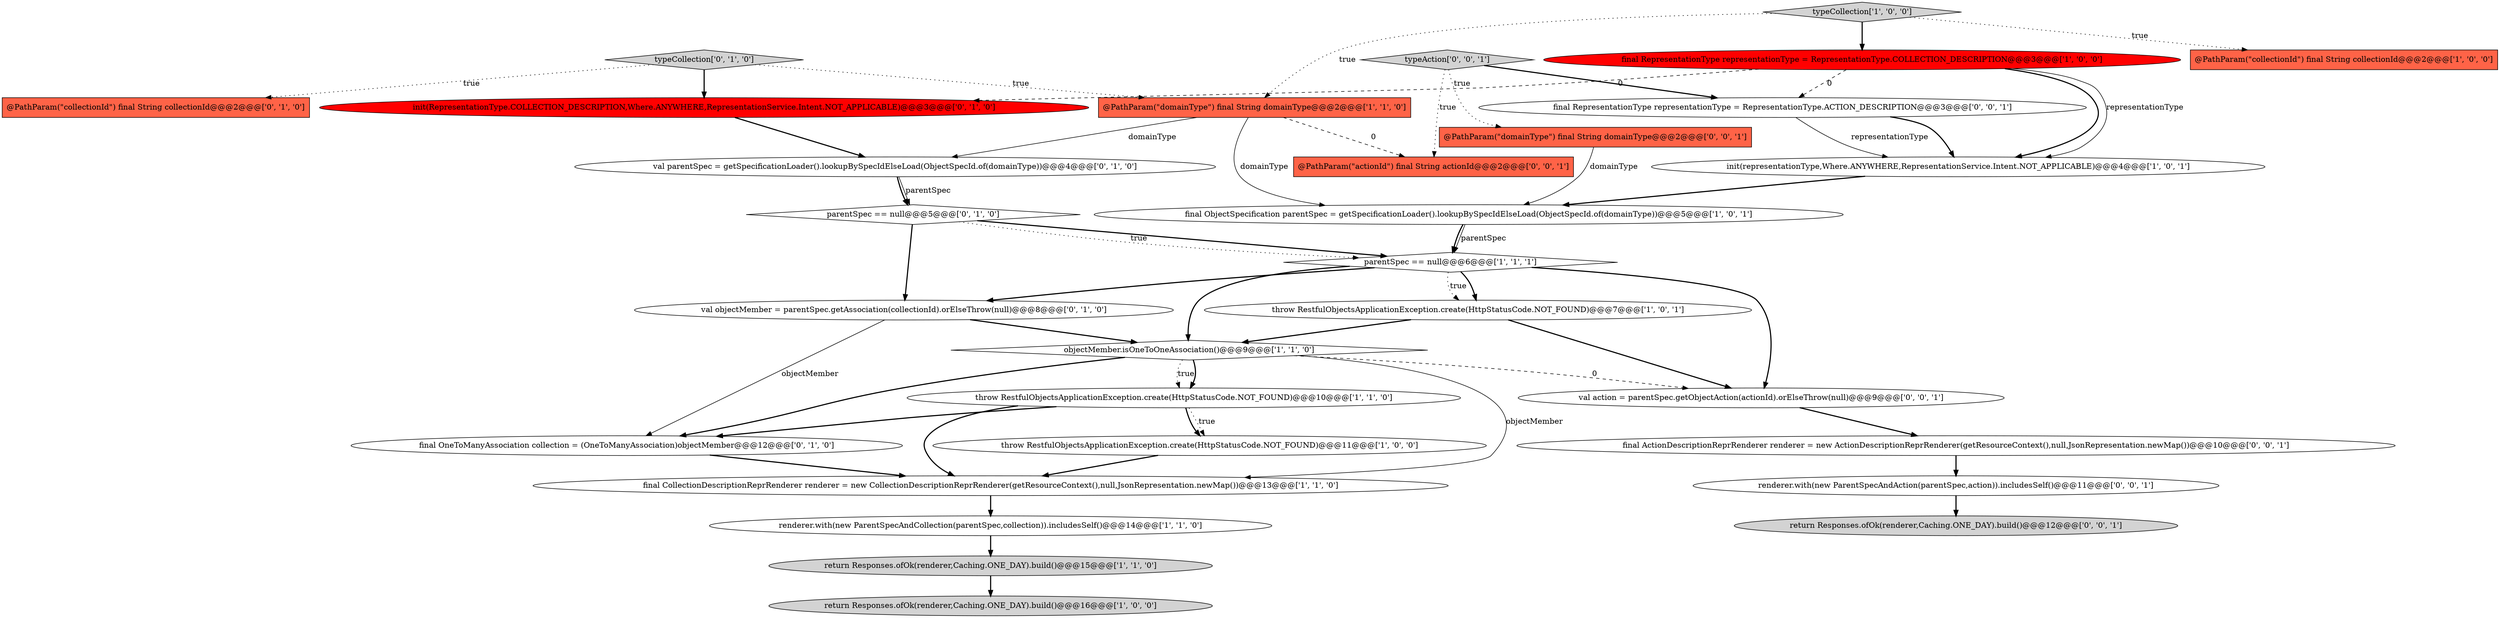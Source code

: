 digraph {
28 [style = filled, label = "final RepresentationType representationType = RepresentationType.ACTION_DESCRIPTION@@@3@@@['0', '0', '1']", fillcolor = white, shape = ellipse image = "AAA0AAABBB3BBB"];
15 [style = filled, label = "init(RepresentationType.COLLECTION_DESCRIPTION,Where.ANYWHERE,RepresentationService.Intent.NOT_APPLICABLE)@@@3@@@['0', '1', '0']", fillcolor = red, shape = ellipse image = "AAA1AAABBB2BBB"];
21 [style = filled, label = "final OneToManyAssociation collection = (OneToManyAssociation)objectMember@@@12@@@['0', '1', '0']", fillcolor = white, shape = ellipse image = "AAA0AAABBB2BBB"];
22 [style = filled, label = "final ActionDescriptionReprRenderer renderer = new ActionDescriptionReprRenderer(getResourceContext(),null,JsonRepresentation.newMap())@@@10@@@['0', '0', '1']", fillcolor = white, shape = ellipse image = "AAA0AAABBB3BBB"];
7 [style = filled, label = "throw RestfulObjectsApplicationException.create(HttpStatusCode.NOT_FOUND)@@@7@@@['1', '0', '1']", fillcolor = white, shape = ellipse image = "AAA0AAABBB1BBB"];
24 [style = filled, label = "val action = parentSpec.getObjectAction(actionId).orElseThrow(null)@@@9@@@['0', '0', '1']", fillcolor = white, shape = ellipse image = "AAA0AAABBB3BBB"];
3 [style = filled, label = "init(representationType,Where.ANYWHERE,RepresentationService.Intent.NOT_APPLICABLE)@@@4@@@['1', '0', '1']", fillcolor = white, shape = ellipse image = "AAA0AAABBB1BBB"];
19 [style = filled, label = "val parentSpec = getSpecificationLoader().lookupBySpecIdElseLoad(ObjectSpecId.of(domainType))@@@4@@@['0', '1', '0']", fillcolor = white, shape = ellipse image = "AAA0AAABBB2BBB"];
26 [style = filled, label = "@PathParam(\"actionId\") final String actionId@@@2@@@['0', '0', '1']", fillcolor = tomato, shape = box image = "AAA0AAABBB3BBB"];
6 [style = filled, label = "@PathParam(\"collectionId\") final String collectionId@@@2@@@['1', '0', '0']", fillcolor = tomato, shape = box image = "AAA0AAABBB1BBB"];
18 [style = filled, label = "val objectMember = parentSpec.getAssociation(collectionId).orElseThrow(null)@@@8@@@['0', '1', '0']", fillcolor = white, shape = ellipse image = "AAA0AAABBB2BBB"];
0 [style = filled, label = "final CollectionDescriptionReprRenderer renderer = new CollectionDescriptionReprRenderer(getResourceContext(),null,JsonRepresentation.newMap())@@@13@@@['1', '1', '0']", fillcolor = white, shape = ellipse image = "AAA0AAABBB1BBB"];
14 [style = filled, label = "final ObjectSpecification parentSpec = getSpecificationLoader().lookupBySpecIdElseLoad(ObjectSpecId.of(domainType))@@@5@@@['1', '0', '1']", fillcolor = white, shape = ellipse image = "AAA0AAABBB1BBB"];
4 [style = filled, label = "return Responses.ofOk(renderer,Caching.ONE_DAY).build()@@@15@@@['1', '1', '0']", fillcolor = lightgray, shape = ellipse image = "AAA0AAABBB1BBB"];
2 [style = filled, label = "renderer.with(new ParentSpecAndCollection(parentSpec,collection)).includesSelf()@@@14@@@['1', '1', '0']", fillcolor = white, shape = ellipse image = "AAA0AAABBB1BBB"];
17 [style = filled, label = "parentSpec == null@@@5@@@['0', '1', '0']", fillcolor = white, shape = diamond image = "AAA0AAABBB2BBB"];
29 [style = filled, label = "typeAction['0', '0', '1']", fillcolor = lightgray, shape = diamond image = "AAA0AAABBB3BBB"];
12 [style = filled, label = "objectMember.isOneToOneAssociation()@@@9@@@['1', '1', '0']", fillcolor = white, shape = diamond image = "AAA0AAABBB1BBB"];
23 [style = filled, label = "@PathParam(\"domainType\") final String domainType@@@2@@@['0', '0', '1']", fillcolor = tomato, shape = box image = "AAA0AAABBB3BBB"];
13 [style = filled, label = "@PathParam(\"domainType\") final String domainType@@@2@@@['1', '1', '0']", fillcolor = tomato, shape = box image = "AAA0AAABBB1BBB"];
5 [style = filled, label = "return Responses.ofOk(renderer,Caching.ONE_DAY).build()@@@16@@@['1', '0', '0']", fillcolor = lightgray, shape = ellipse image = "AAA0AAABBB1BBB"];
16 [style = filled, label = "@PathParam(\"collectionId\") final String collectionId@@@2@@@['0', '1', '0']", fillcolor = tomato, shape = box image = "AAA0AAABBB2BBB"];
27 [style = filled, label = "return Responses.ofOk(renderer,Caching.ONE_DAY).build()@@@12@@@['0', '0', '1']", fillcolor = lightgray, shape = ellipse image = "AAA0AAABBB3BBB"];
9 [style = filled, label = "throw RestfulObjectsApplicationException.create(HttpStatusCode.NOT_FOUND)@@@11@@@['1', '0', '0']", fillcolor = white, shape = ellipse image = "AAA0AAABBB1BBB"];
8 [style = filled, label = "throw RestfulObjectsApplicationException.create(HttpStatusCode.NOT_FOUND)@@@10@@@['1', '1', '0']", fillcolor = white, shape = ellipse image = "AAA0AAABBB1BBB"];
20 [style = filled, label = "typeCollection['0', '1', '0']", fillcolor = lightgray, shape = diamond image = "AAA0AAABBB2BBB"];
10 [style = filled, label = "final RepresentationType representationType = RepresentationType.COLLECTION_DESCRIPTION@@@3@@@['1', '0', '0']", fillcolor = red, shape = ellipse image = "AAA1AAABBB1BBB"];
25 [style = filled, label = "renderer.with(new ParentSpecAndAction(parentSpec,action)).includesSelf()@@@11@@@['0', '0', '1']", fillcolor = white, shape = ellipse image = "AAA0AAABBB3BBB"];
1 [style = filled, label = "parentSpec == null@@@6@@@['1', '1', '1']", fillcolor = white, shape = diamond image = "AAA0AAABBB1BBB"];
11 [style = filled, label = "typeCollection['1', '0', '0']", fillcolor = lightgray, shape = diamond image = "AAA0AAABBB1BBB"];
12->0 [style = solid, label="objectMember"];
10->15 [style = dashed, label="0"];
22->25 [style = bold, label=""];
14->1 [style = solid, label="parentSpec"];
9->0 [style = bold, label=""];
17->1 [style = bold, label=""];
21->0 [style = bold, label=""];
19->17 [style = solid, label="parentSpec"];
7->12 [style = bold, label=""];
12->8 [style = dotted, label="true"];
12->21 [style = bold, label=""];
17->1 [style = dotted, label="true"];
0->2 [style = bold, label=""];
3->14 [style = bold, label=""];
23->14 [style = solid, label="domainType"];
18->12 [style = bold, label=""];
10->28 [style = dashed, label="0"];
10->3 [style = bold, label=""];
1->18 [style = bold, label=""];
29->23 [style = dotted, label="true"];
19->17 [style = bold, label=""];
11->13 [style = dotted, label="true"];
18->21 [style = solid, label="objectMember"];
10->3 [style = solid, label="representationType"];
13->19 [style = solid, label="domainType"];
2->4 [style = bold, label=""];
1->7 [style = bold, label=""];
15->19 [style = bold, label=""];
24->22 [style = bold, label=""];
29->26 [style = dotted, label="true"];
13->26 [style = dashed, label="0"];
14->1 [style = bold, label=""];
29->28 [style = bold, label=""];
8->0 [style = bold, label=""];
1->7 [style = dotted, label="true"];
25->27 [style = bold, label=""];
28->3 [style = solid, label="representationType"];
7->24 [style = bold, label=""];
11->10 [style = bold, label=""];
12->8 [style = bold, label=""];
13->14 [style = solid, label="domainType"];
1->24 [style = bold, label=""];
11->6 [style = dotted, label="true"];
12->24 [style = dashed, label="0"];
8->9 [style = bold, label=""];
1->12 [style = bold, label=""];
8->21 [style = bold, label=""];
20->13 [style = dotted, label="true"];
28->3 [style = bold, label=""];
8->9 [style = dotted, label="true"];
20->15 [style = bold, label=""];
4->5 [style = bold, label=""];
17->18 [style = bold, label=""];
20->16 [style = dotted, label="true"];
}
